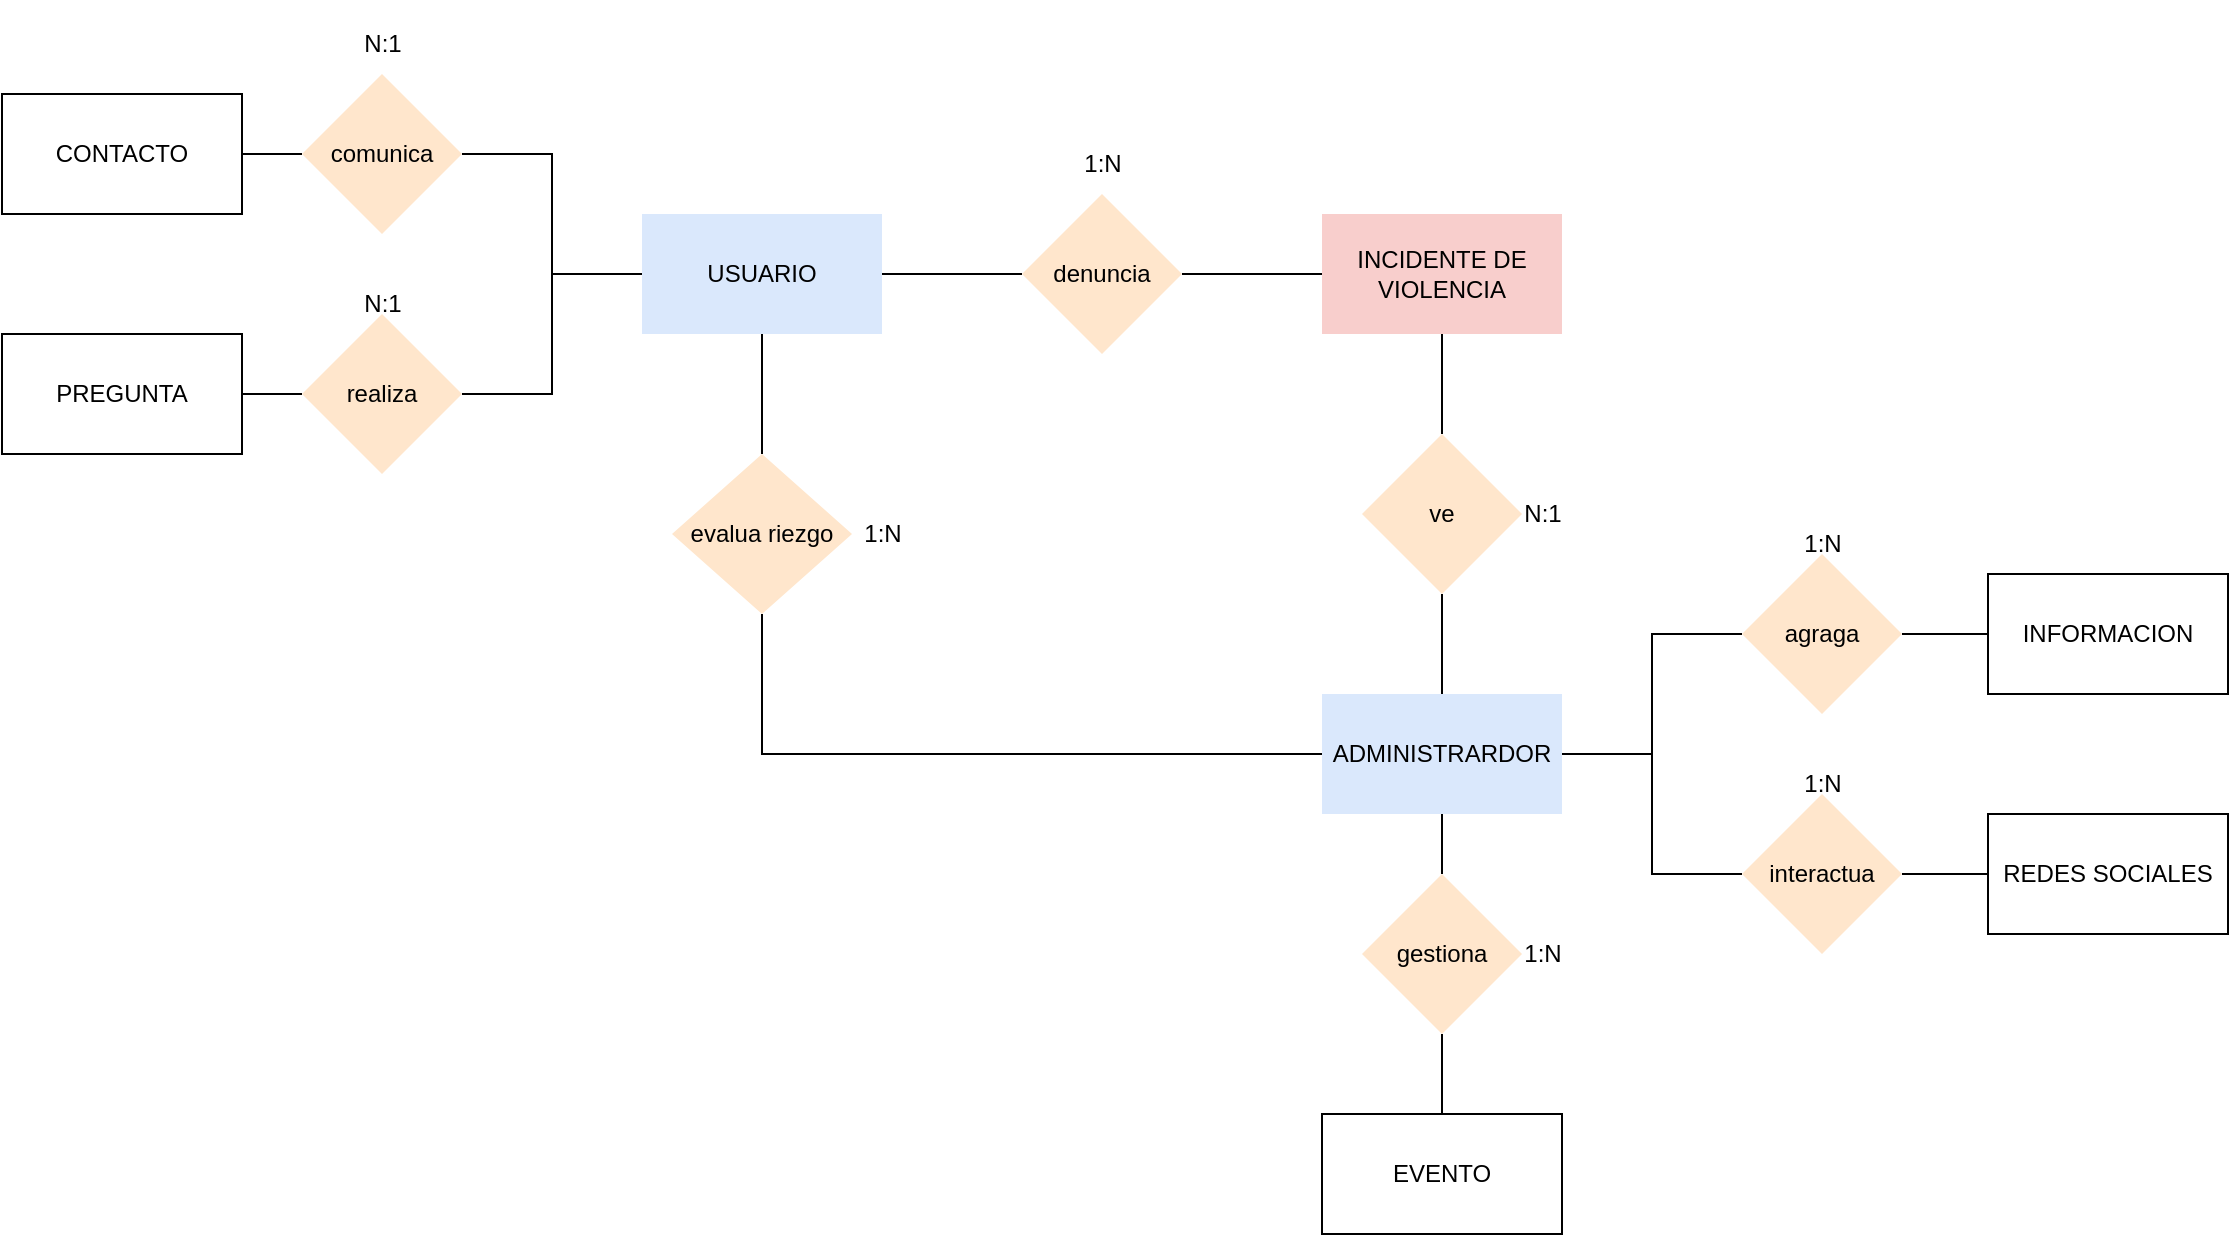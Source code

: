 <mxfile version="21.7.0" type="github">
  <diagram name="Página-1" id="GvmghgJpxaNbaXJvIoFC">
    <mxGraphModel dx="1590" dy="1663" grid="1" gridSize="10" guides="1" tooltips="1" connect="1" arrows="1" fold="1" page="1" pageScale="1" pageWidth="827" pageHeight="1169" math="0" shadow="0">
      <root>
        <mxCell id="0" />
        <mxCell id="1" parent="0" />
        <mxCell id="YfMsV275gqUlyurVnUBA-38" style="edgeStyle=orthogonalEdgeStyle;rounded=0;orthogonalLoop=1;jettySize=auto;html=1;exitX=0.5;exitY=0;exitDx=0;exitDy=0;entryX=0.5;entryY=1;entryDx=0;entryDy=0;endArrow=none;endFill=0;" edge="1" parent="1" source="YfMsV275gqUlyurVnUBA-1" target="YfMsV275gqUlyurVnUBA-12">
          <mxGeometry relative="1" as="geometry" />
        </mxCell>
        <mxCell id="YfMsV275gqUlyurVnUBA-43" style="edgeStyle=orthogonalEdgeStyle;rounded=0;orthogonalLoop=1;jettySize=auto;html=1;exitX=1;exitY=0.5;exitDx=0;exitDy=0;entryX=0;entryY=0.5;entryDx=0;entryDy=0;endArrow=none;endFill=0;" edge="1" parent="1" source="YfMsV275gqUlyurVnUBA-1" target="YfMsV275gqUlyurVnUBA-15">
          <mxGeometry relative="1" as="geometry" />
        </mxCell>
        <mxCell id="YfMsV275gqUlyurVnUBA-45" style="edgeStyle=orthogonalEdgeStyle;rounded=0;orthogonalLoop=1;jettySize=auto;html=1;exitX=1;exitY=0.5;exitDx=0;exitDy=0;entryX=0;entryY=0.5;entryDx=0;entryDy=0;endArrow=none;endFill=0;" edge="1" parent="1" source="YfMsV275gqUlyurVnUBA-1" target="YfMsV275gqUlyurVnUBA-13">
          <mxGeometry relative="1" as="geometry" />
        </mxCell>
        <mxCell id="YfMsV275gqUlyurVnUBA-1" value="ADMINISTRARDOR" style="rounded=0;whiteSpace=wrap;html=1;fillColor=#dae8fc;strokeColor=none;" vertex="1" parent="1">
          <mxGeometry x="590" y="340" width="120" height="60" as="geometry" />
        </mxCell>
        <mxCell id="YfMsV275gqUlyurVnUBA-5" value="INFORMACION" style="rounded=0;whiteSpace=wrap;html=1;" vertex="1" parent="1">
          <mxGeometry x="923" y="280" width="120" height="60" as="geometry" />
        </mxCell>
        <mxCell id="YfMsV275gqUlyurVnUBA-41" style="edgeStyle=orthogonalEdgeStyle;rounded=0;orthogonalLoop=1;jettySize=auto;html=1;exitX=0.5;exitY=0;exitDx=0;exitDy=0;entryX=0.5;entryY=1;entryDx=0;entryDy=0;endArrow=none;endFill=0;" edge="1" parent="1" source="YfMsV275gqUlyurVnUBA-6" target="YfMsV275gqUlyurVnUBA-14">
          <mxGeometry relative="1" as="geometry" />
        </mxCell>
        <mxCell id="YfMsV275gqUlyurVnUBA-6" value="EVENTO" style="rounded=0;whiteSpace=wrap;html=1;" vertex="1" parent="1">
          <mxGeometry x="590" y="550" width="120" height="60" as="geometry" />
        </mxCell>
        <mxCell id="YfMsV275gqUlyurVnUBA-7" value="REDES SOCIALES " style="rounded=0;whiteSpace=wrap;html=1;" vertex="1" parent="1">
          <mxGeometry x="923" y="400" width="120" height="60" as="geometry" />
        </mxCell>
        <mxCell id="YfMsV275gqUlyurVnUBA-19" style="edgeStyle=orthogonalEdgeStyle;rounded=0;orthogonalLoop=1;jettySize=auto;html=1;exitX=0.5;exitY=1;exitDx=0;exitDy=0;entryX=0.5;entryY=0;entryDx=0;entryDy=0;strokeColor=none;" edge="1" parent="1" source="YfMsV275gqUlyurVnUBA-52" target="YfMsV275gqUlyurVnUBA-17">
          <mxGeometry relative="1" as="geometry">
            <Array as="points">
              <mxPoint x="120" y="10" />
            </Array>
          </mxGeometry>
        </mxCell>
        <mxCell id="YfMsV275gqUlyurVnUBA-30" style="edgeStyle=orthogonalEdgeStyle;rounded=0;orthogonalLoop=1;jettySize=auto;html=1;exitX=1;exitY=0.5;exitDx=0;exitDy=0;entryX=0;entryY=0.5;entryDx=0;entryDy=0;endArrow=none;endFill=0;" edge="1" parent="1" source="YfMsV275gqUlyurVnUBA-8" target="YfMsV275gqUlyurVnUBA-16">
          <mxGeometry relative="1" as="geometry" />
        </mxCell>
        <mxCell id="YfMsV275gqUlyurVnUBA-49" style="edgeStyle=orthogonalEdgeStyle;rounded=0;orthogonalLoop=1;jettySize=auto;html=1;exitX=0.5;exitY=1;exitDx=0;exitDy=0;entryX=0.5;entryY=0;entryDx=0;entryDy=0;endArrow=none;endFill=0;" edge="1" parent="1" source="YfMsV275gqUlyurVnUBA-8" target="YfMsV275gqUlyurVnUBA-48">
          <mxGeometry relative="1" as="geometry" />
        </mxCell>
        <mxCell id="YfMsV275gqUlyurVnUBA-8" value="USUARIO" style="rounded=0;whiteSpace=wrap;html=1;fillColor=#dae8fc;strokeColor=none;" vertex="1" parent="1">
          <mxGeometry x="250" y="100" width="120" height="60" as="geometry" />
        </mxCell>
        <mxCell id="YfMsV275gqUlyurVnUBA-9" value="INCIDENTE DE VIOLENCIA " style="rounded=0;whiteSpace=wrap;html=1;fillColor=#f8cecc;strokeColor=none;" vertex="1" parent="1">
          <mxGeometry x="590" y="100" width="120" height="60" as="geometry" />
        </mxCell>
        <mxCell id="YfMsV275gqUlyurVnUBA-34" style="edgeStyle=orthogonalEdgeStyle;rounded=0;orthogonalLoop=1;jettySize=auto;html=1;exitX=1;exitY=0.5;exitDx=0;exitDy=0;endArrow=none;endFill=0;" edge="1" parent="1" source="YfMsV275gqUlyurVnUBA-10" target="YfMsV275gqUlyurVnUBA-17">
          <mxGeometry relative="1" as="geometry">
            <Array as="points">
              <mxPoint x="50" y="70" />
              <mxPoint x="50" y="70" />
            </Array>
          </mxGeometry>
        </mxCell>
        <mxCell id="YfMsV275gqUlyurVnUBA-10" value="CONTACTO" style="rounded=0;whiteSpace=wrap;html=1;" vertex="1" parent="1">
          <mxGeometry x="-70" y="40" width="120" height="60" as="geometry" />
        </mxCell>
        <mxCell id="YfMsV275gqUlyurVnUBA-36" style="edgeStyle=orthogonalEdgeStyle;rounded=0;orthogonalLoop=1;jettySize=auto;html=1;exitX=1;exitY=0.5;exitDx=0;exitDy=0;entryX=0;entryY=0.5;entryDx=0;entryDy=0;endArrow=none;endFill=0;" edge="1" parent="1" source="YfMsV275gqUlyurVnUBA-11" target="YfMsV275gqUlyurVnUBA-18">
          <mxGeometry relative="1" as="geometry" />
        </mxCell>
        <mxCell id="YfMsV275gqUlyurVnUBA-11" value="PREGUNTA" style="rounded=0;whiteSpace=wrap;html=1;" vertex="1" parent="1">
          <mxGeometry x="-70" y="160" width="120" height="60" as="geometry" />
        </mxCell>
        <mxCell id="YfMsV275gqUlyurVnUBA-39" style="edgeStyle=orthogonalEdgeStyle;rounded=0;orthogonalLoop=1;jettySize=auto;html=1;exitX=0.5;exitY=0;exitDx=0;exitDy=0;entryX=0.5;entryY=1;entryDx=0;entryDy=0;endArrow=none;endFill=0;" edge="1" parent="1" source="YfMsV275gqUlyurVnUBA-12" target="YfMsV275gqUlyurVnUBA-9">
          <mxGeometry relative="1" as="geometry" />
        </mxCell>
        <mxCell id="YfMsV275gqUlyurVnUBA-12" value="ve" style="rhombus;whiteSpace=wrap;html=1;fillColor=#ffe6cc;strokeColor=none;" vertex="1" parent="1">
          <mxGeometry x="610" y="210" width="80" height="80" as="geometry" />
        </mxCell>
        <mxCell id="YfMsV275gqUlyurVnUBA-46" style="edgeStyle=orthogonalEdgeStyle;rounded=0;orthogonalLoop=1;jettySize=auto;html=1;exitX=1;exitY=0.5;exitDx=0;exitDy=0;entryX=0;entryY=0.5;entryDx=0;entryDy=0;endArrow=none;endFill=0;" edge="1" parent="1" source="YfMsV275gqUlyurVnUBA-13" target="YfMsV275gqUlyurVnUBA-5">
          <mxGeometry relative="1" as="geometry" />
        </mxCell>
        <mxCell id="YfMsV275gqUlyurVnUBA-13" value="agraga" style="rhombus;whiteSpace=wrap;html=1;fillColor=#ffe6cc;strokeColor=none;" vertex="1" parent="1">
          <mxGeometry x="800" y="270" width="80" height="80" as="geometry" />
        </mxCell>
        <mxCell id="YfMsV275gqUlyurVnUBA-40" style="edgeStyle=orthogonalEdgeStyle;rounded=0;orthogonalLoop=1;jettySize=auto;html=1;exitX=0.5;exitY=0;exitDx=0;exitDy=0;entryX=0.5;entryY=1;entryDx=0;entryDy=0;endArrow=none;endFill=0;" edge="1" parent="1" source="YfMsV275gqUlyurVnUBA-14" target="YfMsV275gqUlyurVnUBA-1">
          <mxGeometry relative="1" as="geometry" />
        </mxCell>
        <mxCell id="YfMsV275gqUlyurVnUBA-14" value="gestiona" style="rhombus;whiteSpace=wrap;html=1;fillColor=#ffe6cc;strokeColor=none;" vertex="1" parent="1">
          <mxGeometry x="610" y="430" width="80" height="80" as="geometry" />
        </mxCell>
        <mxCell id="YfMsV275gqUlyurVnUBA-44" style="edgeStyle=orthogonalEdgeStyle;rounded=0;orthogonalLoop=1;jettySize=auto;html=1;exitX=1;exitY=0.5;exitDx=0;exitDy=0;entryX=0;entryY=0.5;entryDx=0;entryDy=0;endArrow=none;endFill=0;" edge="1" parent="1" source="YfMsV275gqUlyurVnUBA-15" target="YfMsV275gqUlyurVnUBA-7">
          <mxGeometry relative="1" as="geometry" />
        </mxCell>
        <mxCell id="YfMsV275gqUlyurVnUBA-15" value="interactua" style="rhombus;whiteSpace=wrap;html=1;fillColor=#ffe6cc;strokeColor=none;" vertex="1" parent="1">
          <mxGeometry x="800" y="390" width="80" height="80" as="geometry" />
        </mxCell>
        <mxCell id="YfMsV275gqUlyurVnUBA-31" style="edgeStyle=orthogonalEdgeStyle;rounded=0;orthogonalLoop=1;jettySize=auto;html=1;exitX=1;exitY=0.5;exitDx=0;exitDy=0;entryX=0;entryY=0.5;entryDx=0;entryDy=0;endArrow=none;endFill=0;" edge="1" parent="1" source="YfMsV275gqUlyurVnUBA-16" target="YfMsV275gqUlyurVnUBA-9">
          <mxGeometry relative="1" as="geometry" />
        </mxCell>
        <mxCell id="YfMsV275gqUlyurVnUBA-16" value="denuncia" style="rhombus;whiteSpace=wrap;html=1;fillColor=#ffe6cc;strokeColor=none;" vertex="1" parent="1">
          <mxGeometry x="440" y="90" width="80" height="80" as="geometry" />
        </mxCell>
        <mxCell id="YfMsV275gqUlyurVnUBA-35" style="edgeStyle=orthogonalEdgeStyle;rounded=0;orthogonalLoop=1;jettySize=auto;html=1;exitX=1;exitY=0.5;exitDx=0;exitDy=0;entryX=0;entryY=0.5;entryDx=0;entryDy=0;endArrow=none;endFill=0;" edge="1" parent="1" source="YfMsV275gqUlyurVnUBA-17" target="YfMsV275gqUlyurVnUBA-8">
          <mxGeometry relative="1" as="geometry" />
        </mxCell>
        <mxCell id="YfMsV275gqUlyurVnUBA-17" value="comunica" style="rhombus;whiteSpace=wrap;html=1;fillColor=#ffe6cc;strokeColor=none;" vertex="1" parent="1">
          <mxGeometry x="80" y="30" width="80" height="80" as="geometry" />
        </mxCell>
        <mxCell id="YfMsV275gqUlyurVnUBA-37" style="edgeStyle=orthogonalEdgeStyle;rounded=0;orthogonalLoop=1;jettySize=auto;html=1;exitX=1;exitY=0.5;exitDx=0;exitDy=0;entryX=0;entryY=0.5;entryDx=0;entryDy=0;endArrow=none;endFill=0;" edge="1" parent="1" source="YfMsV275gqUlyurVnUBA-18" target="YfMsV275gqUlyurVnUBA-8">
          <mxGeometry relative="1" as="geometry" />
        </mxCell>
        <mxCell id="YfMsV275gqUlyurVnUBA-18" value="realiza" style="rhombus;whiteSpace=wrap;html=1;fillColor=#ffe6cc;strokeColor=none;" vertex="1" parent="1">
          <mxGeometry x="80" y="150" width="80" height="80" as="geometry" />
        </mxCell>
        <mxCell id="YfMsV275gqUlyurVnUBA-50" style="edgeStyle=orthogonalEdgeStyle;rounded=0;orthogonalLoop=1;jettySize=auto;html=1;exitX=0.5;exitY=1;exitDx=0;exitDy=0;entryX=0;entryY=0.5;entryDx=0;entryDy=0;endArrow=none;endFill=0;" edge="1" parent="1" source="YfMsV275gqUlyurVnUBA-48" target="YfMsV275gqUlyurVnUBA-1">
          <mxGeometry relative="1" as="geometry" />
        </mxCell>
        <mxCell id="YfMsV275gqUlyurVnUBA-51" value="" style="edgeStyle=orthogonalEdgeStyle;rounded=0;orthogonalLoop=1;jettySize=auto;html=1;exitX=0.5;exitY=1;exitDx=0;exitDy=0;entryX=0.5;entryY=0;entryDx=0;entryDy=0;strokeColor=none;" edge="1" parent="1" source="YfMsV275gqUlyurVnUBA-8" target="YfMsV275gqUlyurVnUBA-48">
          <mxGeometry relative="1" as="geometry">
            <mxPoint x="310" y="160" as="sourcePoint" />
            <mxPoint x="120" y="40" as="targetPoint" />
            <Array as="points">
              <mxPoint x="310" y="270" />
              <mxPoint x="250" y="270" />
              <mxPoint x="250" y="280" />
              <mxPoint x="80" y="280" />
            </Array>
          </mxGeometry>
        </mxCell>
        <mxCell id="YfMsV275gqUlyurVnUBA-48" value="evalua riezgo" style="rhombus;whiteSpace=wrap;html=1;fillColor=#ffe6cc;strokeColor=none;" vertex="1" parent="1">
          <mxGeometry x="265" y="220" width="90" height="80" as="geometry" />
        </mxCell>
        <mxCell id="YfMsV275gqUlyurVnUBA-53" value="N:1" style="text;html=1;align=center;verticalAlign=middle;resizable=0;points=[];autosize=1;strokeColor=none;fillColor=none;rotation=0;" vertex="1" parent="1">
          <mxGeometry x="680" y="235" width="40" height="30" as="geometry" />
        </mxCell>
        <mxCell id="YfMsV275gqUlyurVnUBA-56" value="1:N" style="text;html=1;align=center;verticalAlign=middle;resizable=0;points=[];autosize=1;strokeColor=none;fillColor=none;rotation=0;" vertex="1" parent="1">
          <mxGeometry x="820" y="250" width="40" height="30" as="geometry" />
        </mxCell>
        <mxCell id="YfMsV275gqUlyurVnUBA-57" value="1:N" style="text;html=1;align=center;verticalAlign=middle;resizable=0;points=[];autosize=1;strokeColor=none;fillColor=none;rotation=0;" vertex="1" parent="1">
          <mxGeometry x="820" y="370" width="40" height="30" as="geometry" />
        </mxCell>
        <mxCell id="YfMsV275gqUlyurVnUBA-58" value="1:N" style="text;html=1;align=center;verticalAlign=middle;resizable=0;points=[];autosize=1;strokeColor=none;fillColor=none;rotation=0;" vertex="1" parent="1">
          <mxGeometry x="680" y="455" width="40" height="30" as="geometry" />
        </mxCell>
        <mxCell id="YfMsV275gqUlyurVnUBA-59" value="1:N" style="text;html=1;align=center;verticalAlign=middle;resizable=0;points=[];autosize=1;strokeColor=none;fillColor=none;rotation=0;" vertex="1" parent="1">
          <mxGeometry x="350" y="245" width="40" height="30" as="geometry" />
        </mxCell>
        <mxCell id="YfMsV275gqUlyurVnUBA-60" value="1:N" style="text;html=1;align=center;verticalAlign=middle;resizable=0;points=[];autosize=1;strokeColor=none;fillColor=none;rotation=0;" vertex="1" parent="1">
          <mxGeometry x="460" y="60" width="40" height="30" as="geometry" />
        </mxCell>
        <mxCell id="YfMsV275gqUlyurVnUBA-61" value="" style="edgeStyle=orthogonalEdgeStyle;rounded=0;orthogonalLoop=1;jettySize=auto;html=1;exitX=0.5;exitY=1;exitDx=0;exitDy=0;entryX=0.5;entryY=0;entryDx=0;entryDy=0;strokeColor=none;" edge="1" parent="1" source="YfMsV275gqUlyurVnUBA-48" target="YfMsV275gqUlyurVnUBA-52">
          <mxGeometry relative="1" as="geometry">
            <mxPoint x="310" y="300" as="sourcePoint" />
            <mxPoint x="120" y="40" as="targetPoint" />
            <Array as="points">
              <mxPoint x="310" y="320" />
              <mxPoint x="212" y="320" />
              <mxPoint x="212" y="20" />
            </Array>
          </mxGeometry>
        </mxCell>
        <mxCell id="YfMsV275gqUlyurVnUBA-52" value="N:1" style="text;html=1;align=center;verticalAlign=middle;resizable=0;points=[];autosize=1;strokeColor=none;fillColor=none;" vertex="1" parent="1">
          <mxGeometry x="100" width="40" height="30" as="geometry" />
        </mxCell>
        <mxCell id="YfMsV275gqUlyurVnUBA-62" value="N:1" style="text;html=1;align=center;verticalAlign=middle;resizable=0;points=[];autosize=1;strokeColor=none;fillColor=none;" vertex="1" parent="1">
          <mxGeometry x="100" y="130" width="40" height="30" as="geometry" />
        </mxCell>
      </root>
    </mxGraphModel>
  </diagram>
</mxfile>
